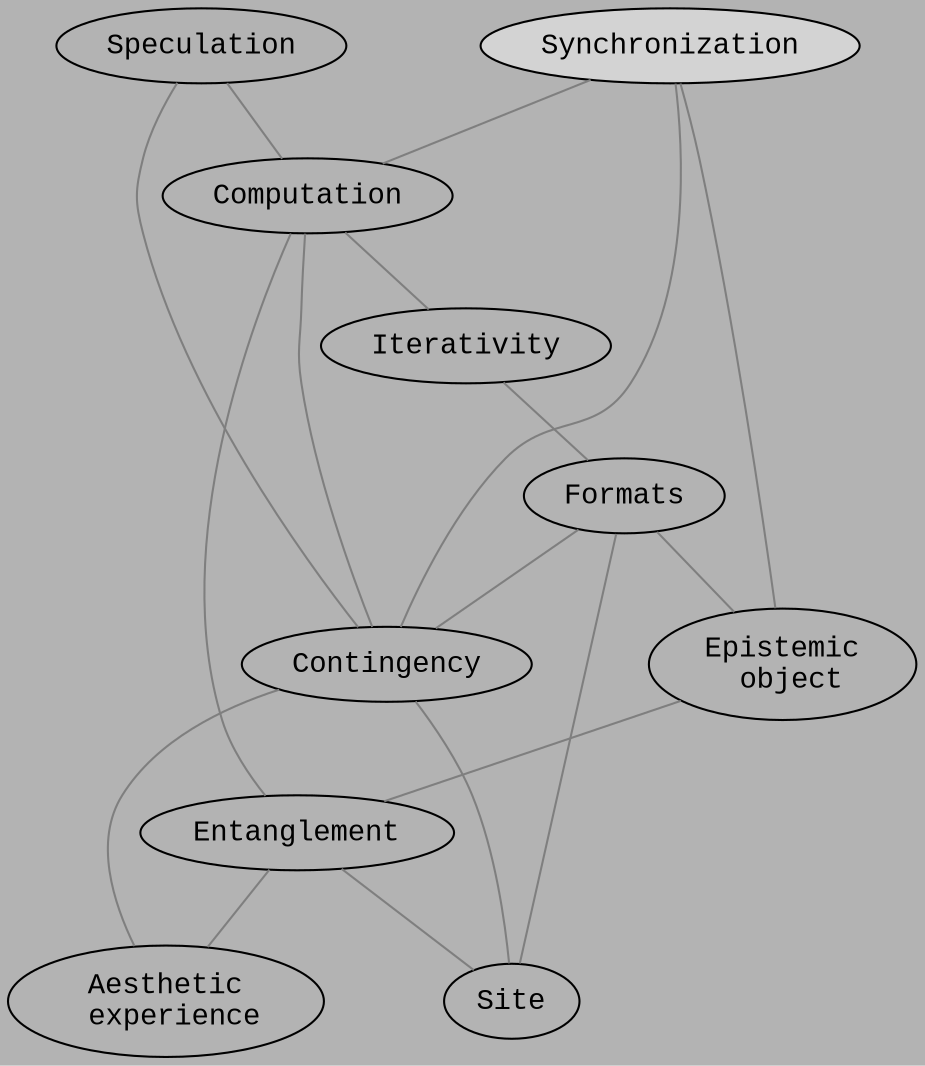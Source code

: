 graph graphname {
	graph [bgcolor=grey70];
	node [fontname = "courier new"];
	edge [color=gray50];
	Synchronization[style=filled]
	Synchronization -- "Epistemic\n object";
	Synchronization -- Contingency;
	Computation -- Entanglement;
	//"Epistemic\n object"[style=filled]	
	"Epistemic\n object" -- Entanglement;
	Entanglement -- Site;
	Entanglement -- "Aesthetic\n experience";
	Contingency -- Site;
	Contingency -- "Aesthetic\n experience";
	Computation -- Contingency;
	//[color=black,penwidth=2.0]
	Synchronization -- Computation;
	Speculation -- Computation;
	Speculation -- Contingency;
//	Speculation -- "Epistemic\n object";
	Formats -- Site;
	Formats -- Contingency;
	Formats -- "Epistemic\n object";
	Iterativity -- Formats;
	Computation --  Iterativity
}
